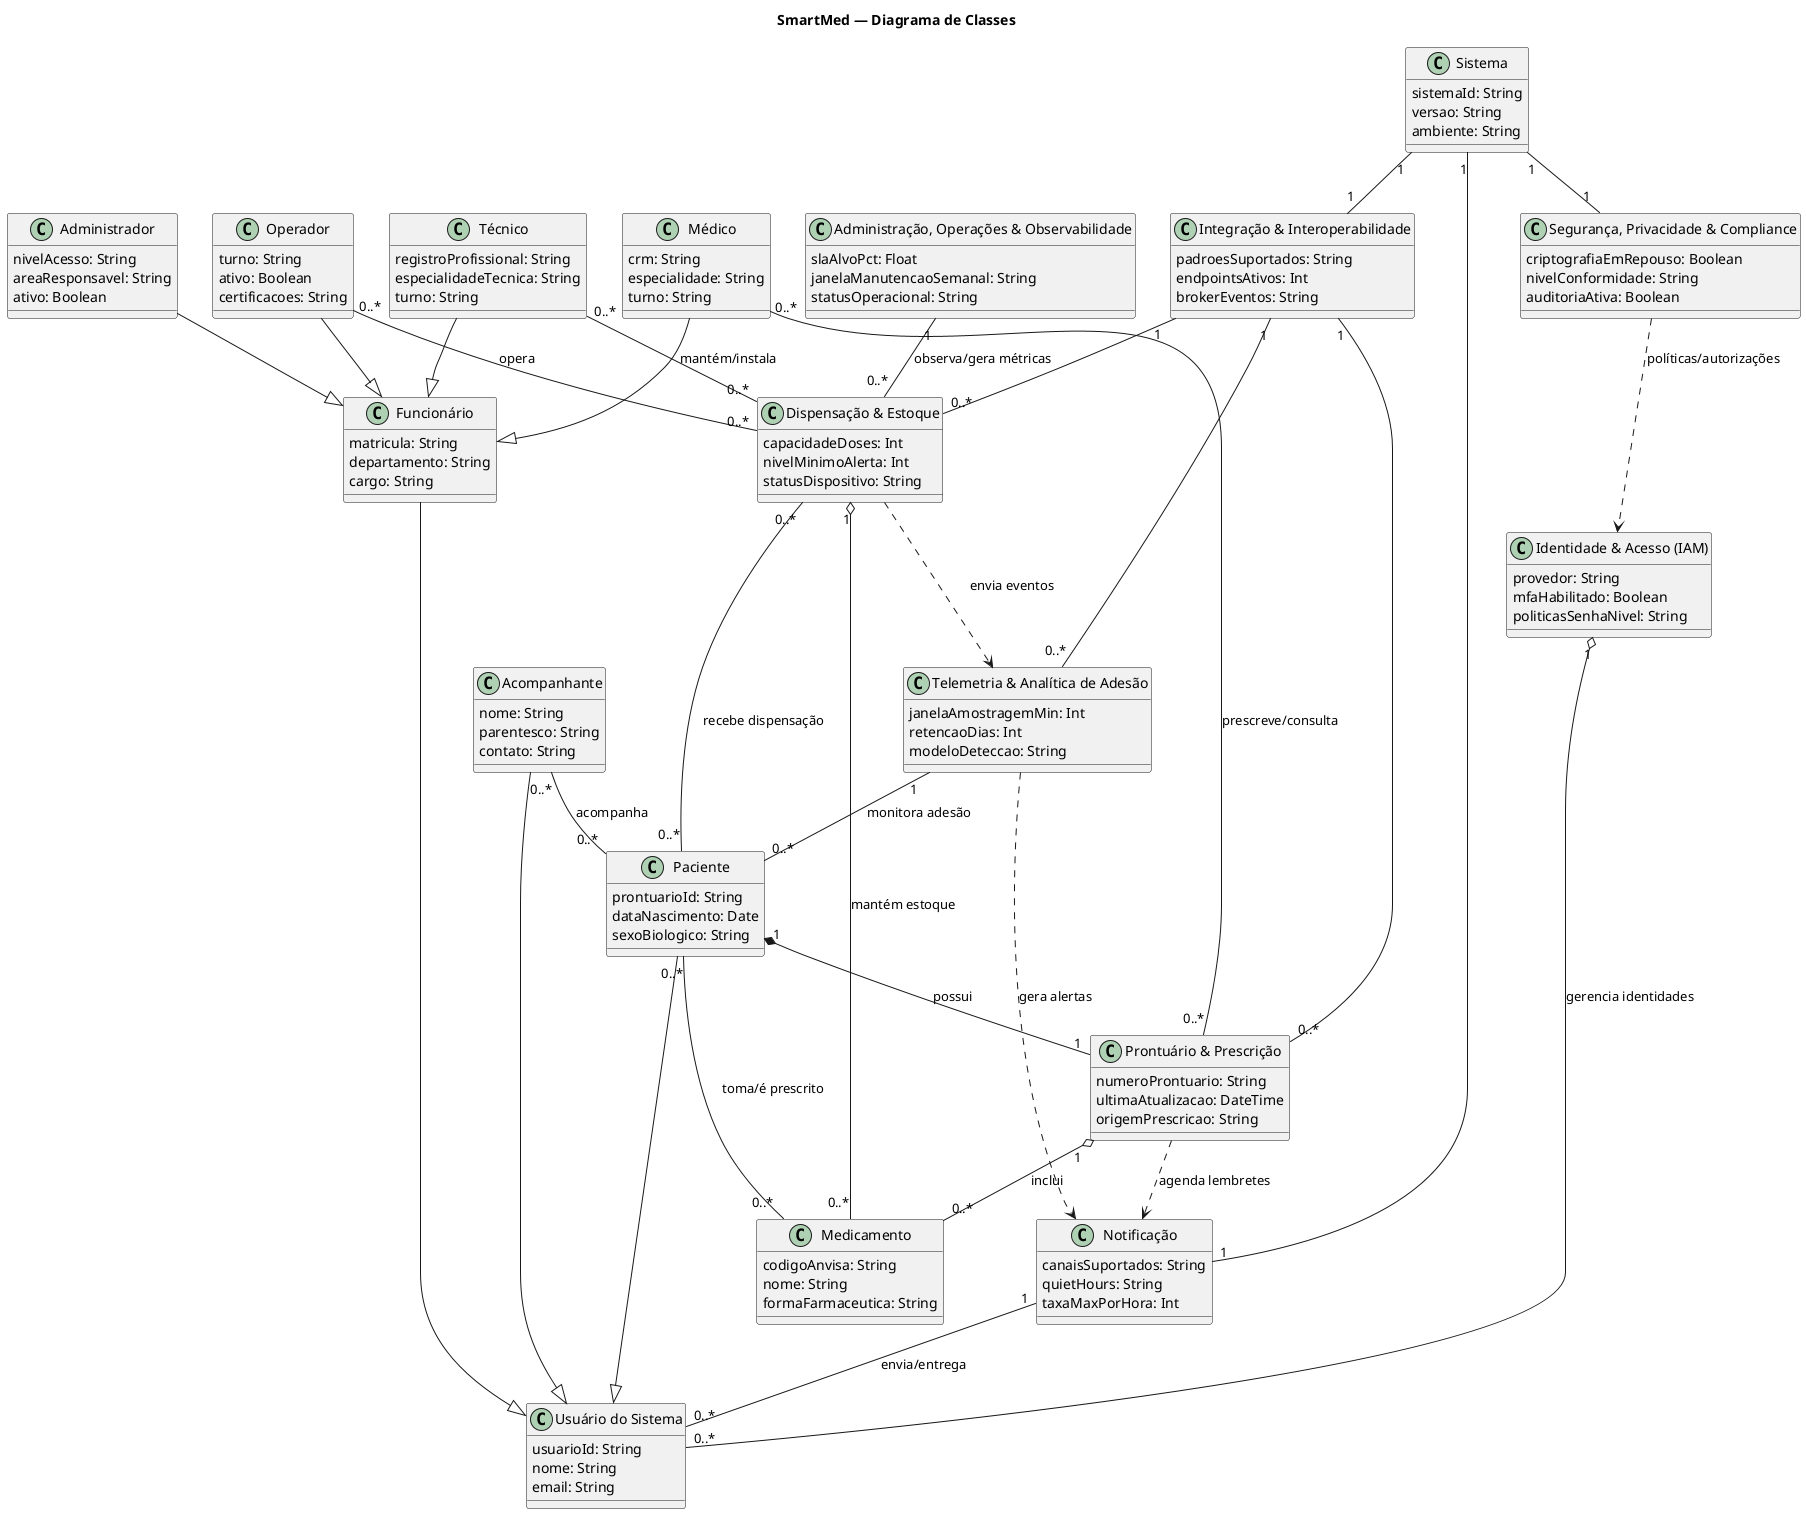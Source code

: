 @startuml diagramaClasses-smartmed
title SmartMed — Diagrama de Classes 
'left to right direction
'skinparam linetype ortho

' =========================
' Atores (como classes)
' =========================
class "Usuário do Sistema" as UsuarioDoSistema {
  usuarioId: String
  nome: String
  email: String
}
class "Funcionário" as Funcionario {
  matricula: String
  departamento: String
  cargo: String
}
class "Paciente" as Paciente {
  prontuarioId: String
  dataNascimento: Date
  sexoBiologico: String
}
class "Operador" as Operador {
  turno: String
  ativo: Boolean
  certificacoes: String
}
class "Médico" as Medico {
  crm: String
  especialidade: String
  turno: String
}
class "Técnico" as Tecnico {
  registroProfissional: String
  especialidadeTecnica: String
  turno: String
}
class "Acompanhante" as Acompanhante {
  nome: String
  parentesco: String
  contato: String
}
class "Administrador" as Administrador {
  nivelAcesso: String
  areaResponsavel: String
  ativo: Boolean
}
class "Sistema" as Sistema {
  sistemaId: String
  versao: String
  ambiente: String
}

' =========================
' Serviços / Domínio (dos componentes)
' =========================
class "Integração & Interoperabilidade" as IntegracaoInteroperabilidade {
  padroesSuportados: String
  endpointsAtivos: Int
  brokerEventos: String
}
class "Identidade & Acesso (IAM)" as IdentidadeAcessoIAM {
  provedor: String
  mfaHabilitado: Boolean
  politicasSenhaNivel: String
}
class "Notificação" as Notificacao {
  canaisSuportados: String
  quietHours: String
  taxaMaxPorHora: Int
}
class "Telemetria & Analítica de Adesão" as TelemetriaAnaliticaAdesao {
  janelaAmostragemMin: Int
  retencaoDias: Int
  modeloDeteccao: String
}
class "Dispensação & Estoque" as DispensacaoEstoque {
  capacidadeDoses: Int
  nivelMinimoAlerta: Int
  statusDispositivo: String
}
class "Prontuário & Prescrição" as ProntuarioPrescricao {
  numeroProntuario: String
  ultimaAtualizacao: DateTime
  origemPrescricao: String
}
class "Segurança, Privacidade & Compliance" as SegurancaPrivacidadeCompliance {
  criptografiaEmRepouso: Boolean
  nivelConformidade: String
  auditoriaAtiva: Boolean
}
class "Administração, Operações & Observabilidade" as AdministracaoOperacoesObservabilidade {
  slaAlvoPct: Float
  janelaManutencaoSemanal: String
  statusOperacional: String
}

' =========================
' Nova classe solicitada
' =========================
class "Medicamento" as Medicamento {
  codigoAnvisa: String
  nome: String
  formaFarmaceutica: String
}

' =========================
' Heranças (mantidas)
' =========================
Funcionario --|> UsuarioDoSistema
Paciente --|> UsuarioDoSistema
Acompanhante --|> UsuarioDoSistema
Operador --|> Funcionario
Medico --|> Funcionario
Tecnico --|> Funcionario
Administrador --|> Funcionario

' =========================
' Composições / Agregações principais
' =========================
Paciente "1" *-- "1" ProntuarioPrescricao : possui
ProntuarioPrescricao "1" o-- "0..*" Medicamento : inclui
IdentidadeAcessoIAM "1" o-- "0..*" UsuarioDoSistema : gerencia identidades
DispensacaoEstoque "1" o-- "0..*" Medicamento : mantém estoque

' =========================
' Associações de domínio (com multiplicidades)
' =========================
Paciente "0..*" -- "0..*" Medicamento : toma/é prescrito
Tecnico "0..*" -- "0..*" DispensacaoEstoque : mantém/instala
Operador "0..*" -- "0..*" DispensacaoEstoque : opera
Paciente "0..*" -- "0..*" DispensacaoEstoque : recebe dispensação
Medico "0..*" -- "0..*" ProntuarioPrescricao : prescreve/consulta
Acompanhante "0..*" -- "0..*" Paciente : acompanha

' Notificações para usuários
Notificacao "1" -- "0..*" UsuarioDoSistema : envia/entrega

' Telemetria e observabilidade
TelemetriaAnaliticaAdesao "1" -- "0..*" Paciente : monitora adesão
AdministracaoOperacoesObservabilidade "1" -- "0..*" DispensacaoEstoque : observa/gera métricas

' Integração entre serviços (associações/dependências)
IntegracaoInteroperabilidade "1" -- "0..*" ProntuarioPrescricao
IntegracaoInteroperabilidade "1" -- "0..*" DispensacaoEstoque
IntegracaoInteroperabilidade "1" -- "0..*" TelemetriaAnaliticaAdesao

' =========================
' Dependências entre serviços (fluxos/uso)
' =========================
TelemetriaAnaliticaAdesao ..> Notificacao : gera alertas
DispensacaoEstoque ..> TelemetriaAnaliticaAdesao : envia eventos
ProntuarioPrescricao ..> Notificacao : agenda lembretes
SegurancaPrivacidadeCompliance ..> IdentidadeAcessoIAM : políticas/autorizações

' =========================
' Restrições do "Sistema" (apenas com integração, segurança e notificação)
' =========================
Sistema "1" -- "1" IntegracaoInteroperabilidade
Sistema "1" -- "1" SegurancaPrivacidadeCompliance
Sistema "1" -- "1" Notificacao

@enduml
